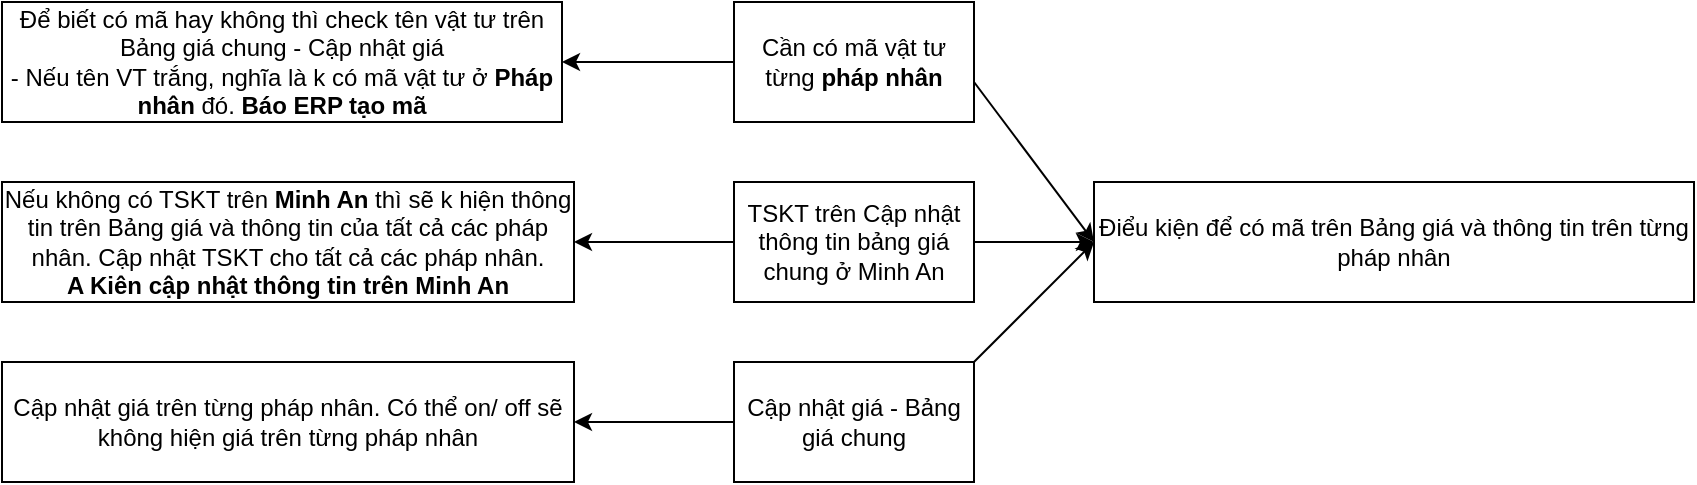 <mxfile version="25.0.3">
  <diagram name="Page-1" id="71SXkyPM9CVROoZCcq3N">
    <mxGraphModel dx="1395" dy="622" grid="1" gridSize="10" guides="1" tooltips="1" connect="1" arrows="1" fold="1" page="1" pageScale="1" pageWidth="850" pageHeight="1100" math="0" shadow="0">
      <root>
        <mxCell id="0" />
        <mxCell id="1" parent="0" />
        <mxCell id="VL5r8Yke_GIIwAKSGpIA-1" value="&lt;div&gt;Điểu kiện để có mã trên Bảng giá và thông tin trên từng pháp nhân&lt;/div&gt;" style="rounded=0;whiteSpace=wrap;html=1;" vertex="1" parent="1">
          <mxGeometry x="546" y="210" width="300" height="60" as="geometry" />
        </mxCell>
        <mxCell id="VL5r8Yke_GIIwAKSGpIA-7" value="" style="edgeStyle=orthogonalEdgeStyle;rounded=0;orthogonalLoop=1;jettySize=auto;html=1;" edge="1" parent="1" source="VL5r8Yke_GIIwAKSGpIA-2">
          <mxGeometry relative="1" as="geometry">
            <mxPoint x="546" y="240" as="targetPoint" />
          </mxGeometry>
        </mxCell>
        <mxCell id="VL5r8Yke_GIIwAKSGpIA-13" value="" style="edgeStyle=orthogonalEdgeStyle;rounded=0;orthogonalLoop=1;jettySize=auto;html=1;" edge="1" parent="1" source="VL5r8Yke_GIIwAKSGpIA-2" target="VL5r8Yke_GIIwAKSGpIA-12">
          <mxGeometry relative="1" as="geometry" />
        </mxCell>
        <mxCell id="VL5r8Yke_GIIwAKSGpIA-2" value="&lt;div&gt;TSKT trên Cập nhật thông tin bảng giá chung ở Minh An&lt;/div&gt;" style="rounded=0;whiteSpace=wrap;html=1;" vertex="1" parent="1">
          <mxGeometry x="366" y="210" width="120" height="60" as="geometry" />
        </mxCell>
        <mxCell id="VL5r8Yke_GIIwAKSGpIA-16" value="" style="edgeStyle=orthogonalEdgeStyle;rounded=0;orthogonalLoop=1;jettySize=auto;html=1;" edge="1" parent="1" source="VL5r8Yke_GIIwAKSGpIA-3" target="VL5r8Yke_GIIwAKSGpIA-14">
          <mxGeometry relative="1" as="geometry" />
        </mxCell>
        <mxCell id="VL5r8Yke_GIIwAKSGpIA-3" value="&lt;div&gt;Cập nhật giá - Bảng giá chung&lt;/div&gt;" style="rounded=0;whiteSpace=wrap;html=1;" vertex="1" parent="1">
          <mxGeometry x="366" y="300" width="120" height="60" as="geometry" />
        </mxCell>
        <mxCell id="VL5r8Yke_GIIwAKSGpIA-17" value="" style="edgeStyle=orthogonalEdgeStyle;rounded=0;orthogonalLoop=1;jettySize=auto;html=1;" edge="1" parent="1" source="VL5r8Yke_GIIwAKSGpIA-4" target="VL5r8Yke_GIIwAKSGpIA-10">
          <mxGeometry relative="1" as="geometry" />
        </mxCell>
        <mxCell id="VL5r8Yke_GIIwAKSGpIA-4" value="&lt;div&gt;Cần có mã vật tư từng &lt;b&gt;pháp nhân&lt;/b&gt;&lt;/div&gt;" style="rounded=0;whiteSpace=wrap;html=1;" vertex="1" parent="1">
          <mxGeometry x="366" y="120" width="120" height="60" as="geometry" />
        </mxCell>
        <mxCell id="VL5r8Yke_GIIwAKSGpIA-5" value="" style="endArrow=classic;html=1;rounded=0;entryX=0;entryY=0.5;entryDx=0;entryDy=0;" edge="1" parent="1">
          <mxGeometry width="50" height="50" relative="1" as="geometry">
            <mxPoint x="486" y="300" as="sourcePoint" />
            <mxPoint x="546" y="240" as="targetPoint" />
          </mxGeometry>
        </mxCell>
        <mxCell id="VL5r8Yke_GIIwAKSGpIA-6" value="" style="endArrow=classic;html=1;rounded=0;entryX=0;entryY=0.5;entryDx=0;entryDy=0;" edge="1" parent="1">
          <mxGeometry width="50" height="50" relative="1" as="geometry">
            <mxPoint x="486" y="160" as="sourcePoint" />
            <mxPoint x="546" y="240" as="targetPoint" />
          </mxGeometry>
        </mxCell>
        <mxCell id="VL5r8Yke_GIIwAKSGpIA-10" value="&lt;div&gt;Để biết có mã hay không thì check tên vật tư trên Bảng giá chung - Cập nhật giá&lt;br&gt;- Nếu tên VT trắng, nghĩa là k có mã vật tư ở &lt;b&gt;Pháp nhân &lt;/b&gt;đó. &lt;b&gt;Báo ERP tạo mã&lt;/b&gt;&lt;/div&gt;" style="rounded=0;whiteSpace=wrap;html=1;" vertex="1" parent="1">
          <mxGeometry y="120" width="280" height="60" as="geometry" />
        </mxCell>
        <mxCell id="VL5r8Yke_GIIwAKSGpIA-12" value="&lt;div&gt;Nếu không có TSKT trên &lt;b&gt;Minh An&lt;/b&gt; thì sẽ k hiện thông tin trên Bảng giá và thông tin của tất cả các pháp nhân. Cập nhật TSKT cho tất cả các pháp nhân.&lt;br&gt; &lt;/div&gt;&lt;div&gt;&lt;b&gt;A Kiên cập nhật thông tin trên Minh An&lt;/b&gt;&lt;br&gt;&lt;/div&gt;" style="rounded=0;whiteSpace=wrap;html=1;" vertex="1" parent="1">
          <mxGeometry y="210" width="286" height="60" as="geometry" />
        </mxCell>
        <mxCell id="VL5r8Yke_GIIwAKSGpIA-14" value="&lt;div&gt;Cập nhật giá trên từng pháp nhân. Có thể on/ off sẽ không hiện giá trên từng pháp nhân&lt;/div&gt;" style="rounded=0;whiteSpace=wrap;html=1;" vertex="1" parent="1">
          <mxGeometry y="300" width="286" height="60" as="geometry" />
        </mxCell>
      </root>
    </mxGraphModel>
  </diagram>
</mxfile>
